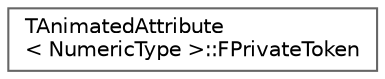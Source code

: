digraph "Graphical Class Hierarchy"
{
 // INTERACTIVE_SVG=YES
 // LATEX_PDF_SIZE
  bgcolor="transparent";
  edge [fontname=Helvetica,fontsize=10,labelfontname=Helvetica,labelfontsize=10];
  node [fontname=Helvetica,fontsize=10,shape=box,height=0.2,width=0.4];
  rankdir="LR";
  Node0 [id="Node000000",label="TAnimatedAttribute\l\< NumericType \>::FPrivateToken",height=0.2,width=0.4,color="grey40", fillcolor="white", style="filled",URL="$d7/d85/structTAnimatedAttribute_1_1FPrivateToken.html",tooltip=" "];
}
